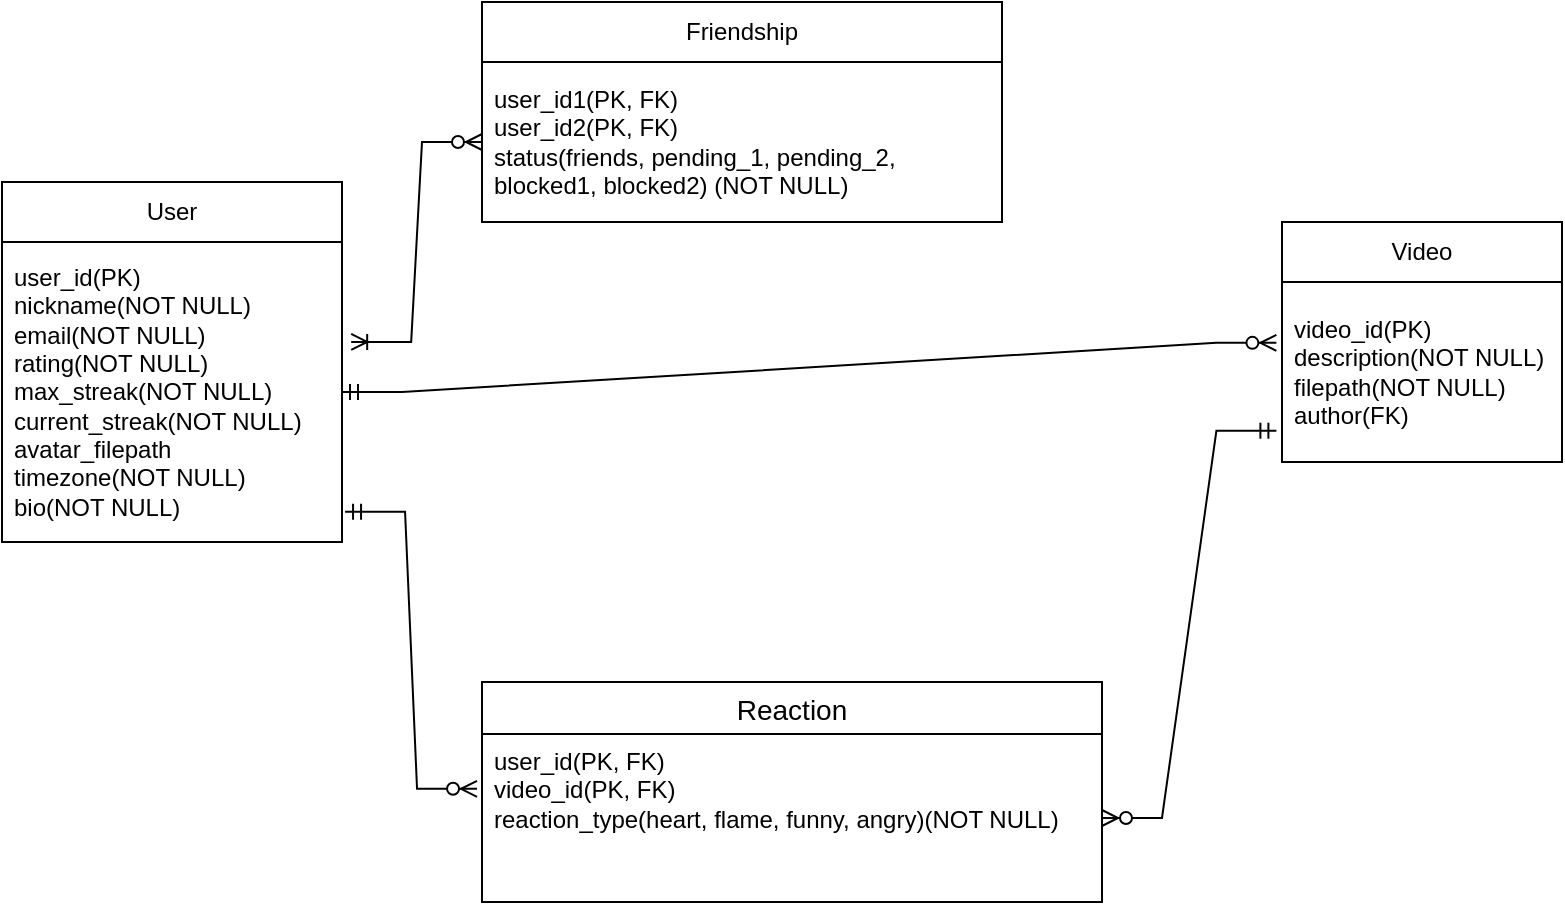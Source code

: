 <mxfile version="28.2.5">
  <diagram name="Страница — 1" id="q_jw5cTExRdz0n0Pm-4d">
    <mxGraphModel dx="1564" dy="475" grid="1" gridSize="10" guides="1" tooltips="1" connect="1" arrows="1" fold="1" page="1" pageScale="1" pageWidth="827" pageHeight="1169" math="0" shadow="0">
      <root>
        <mxCell id="0" />
        <mxCell id="1" parent="0" />
        <mxCell id="zp75zalI9xQkN-Zas0N3-2" value="User" style="swimlane;fontStyle=0;childLayout=stackLayout;horizontal=1;startSize=30;horizontalStack=0;resizeParent=1;resizeParentMax=0;resizeLast=0;collapsible=1;marginBottom=0;whiteSpace=wrap;html=1;" parent="1" vertex="1">
          <mxGeometry x="-20" y="150" width="170" height="180" as="geometry" />
        </mxCell>
        <mxCell id="zp75zalI9xQkN-Zas0N3-3" value="user_id(PK)&lt;br&gt;nickname(NOT NULL)&lt;div&gt;email(NOT NULL)&lt;br&gt;rating(NOT NULL)&lt;/div&gt;&lt;div&gt;max_streak(NOT NULL)&lt;/div&gt;&lt;div&gt;current_streak(NOT NULL)&lt;/div&gt;&lt;div&gt;avatar_filepath&lt;br&gt;timezone(NOT NULL)&lt;br&gt;bio(NOT NULL)&lt;/div&gt;" style="text;strokeColor=none;fillColor=none;align=left;verticalAlign=middle;spacingLeft=4;spacingRight=4;overflow=hidden;points=[[0,0.5],[1,0.5]];portConstraint=eastwest;rotatable=0;whiteSpace=wrap;html=1;" parent="zp75zalI9xQkN-Zas0N3-2" vertex="1">
          <mxGeometry y="30" width="170" height="150" as="geometry" />
        </mxCell>
        <mxCell id="zp75zalI9xQkN-Zas0N3-7" value="Friendship" style="swimlane;fontStyle=0;childLayout=stackLayout;horizontal=1;startSize=30;horizontalStack=0;resizeParent=1;resizeParentMax=0;resizeLast=0;collapsible=1;marginBottom=0;whiteSpace=wrap;html=1;" parent="1" vertex="1">
          <mxGeometry x="220" y="60" width="260" height="110" as="geometry" />
        </mxCell>
        <mxCell id="zp75zalI9xQkN-Zas0N3-8" value="user_id1(PK, FK)&lt;div&gt;user_id2(PK, FK)&lt;/div&gt;&lt;div&gt;status(friends, pending_1, pending_2, blocked1, blocked2) (NOT NULL)&lt;/div&gt;" style="text;strokeColor=none;fillColor=none;align=left;verticalAlign=middle;spacingLeft=4;spacingRight=4;overflow=hidden;points=[[0,0.5],[1,0.5]];portConstraint=eastwest;rotatable=0;whiteSpace=wrap;html=1;" parent="zp75zalI9xQkN-Zas0N3-7" vertex="1">
          <mxGeometry y="30" width="260" height="80" as="geometry" />
        </mxCell>
        <mxCell id="CJHXU8OiMX2W7wS14sHt-1" value="Video" style="swimlane;fontStyle=0;childLayout=stackLayout;horizontal=1;startSize=30;horizontalStack=0;resizeParent=1;resizeParentMax=0;resizeLast=0;collapsible=1;marginBottom=0;whiteSpace=wrap;html=1;" parent="1" vertex="1">
          <mxGeometry x="620" y="170" width="140" height="120" as="geometry" />
        </mxCell>
        <mxCell id="CJHXU8OiMX2W7wS14sHt-2" value="&lt;div&gt;video_id(PK)&lt;/div&gt;&lt;div&gt;description(NOT NULL)&lt;/div&gt;&lt;div&gt;filepath(NOT NULL)&lt;/div&gt;&lt;div&gt;author(FK)&lt;/div&gt;" style="text;strokeColor=none;fillColor=none;align=left;verticalAlign=middle;spacingLeft=4;spacingRight=4;overflow=hidden;points=[[0,0.5],[1,0.5]];portConstraint=eastwest;rotatable=0;whiteSpace=wrap;html=1;" parent="CJHXU8OiMX2W7wS14sHt-1" vertex="1">
          <mxGeometry y="30" width="140" height="90" as="geometry" />
        </mxCell>
        <mxCell id="CJHXU8OiMX2W7wS14sHt-9" value="Reaction" style="swimlane;fontStyle=0;childLayout=stackLayout;horizontal=1;startSize=26;horizontalStack=0;resizeParent=1;resizeParentMax=0;resizeLast=0;collapsible=1;marginBottom=0;align=center;fontSize=14;" parent="1" vertex="1">
          <mxGeometry x="220" y="400" width="310" height="110" as="geometry" />
        </mxCell>
        <mxCell id="CJHXU8OiMX2W7wS14sHt-10" value="user_id(PK, FK)&lt;div&gt;video_id(PK, FK)&lt;/div&gt;&lt;div&gt;reaction_type(heart, flame, funny, angry)(NOT NULL)&lt;/div&gt;" style="text;strokeColor=none;fillColor=none;spacingLeft=4;spacingRight=4;overflow=hidden;rotatable=0;points=[[0,0.5],[1,0.5]];portConstraint=eastwest;fontSize=12;whiteSpace=wrap;html=1;" parent="CJHXU8OiMX2W7wS14sHt-9" vertex="1">
          <mxGeometry y="26" width="310" height="84" as="geometry" />
        </mxCell>
        <mxCell id="3Et0o30di1GEEGCfiCrW-1" value="" style="edgeStyle=entityRelationEdgeStyle;fontSize=12;html=1;endArrow=ERzeroToMany;startArrow=ERmandOne;rounded=0;entryX=-0.02;entryY=0.338;entryDx=0;entryDy=0;entryPerimeter=0;exitX=1;exitY=0.5;exitDx=0;exitDy=0;" parent="1" source="zp75zalI9xQkN-Zas0N3-3" target="CJHXU8OiMX2W7wS14sHt-2" edge="1">
          <mxGeometry width="100" height="100" relative="1" as="geometry">
            <mxPoint x="190" y="500" as="sourcePoint" />
            <mxPoint x="290" y="400" as="targetPoint" />
          </mxGeometry>
        </mxCell>
        <mxCell id="3Et0o30di1GEEGCfiCrW-2" value="" style="edgeStyle=entityRelationEdgeStyle;fontSize=12;html=1;endArrow=ERzeroToMany;startArrow=ERmandOne;rounded=0;entryX=1;entryY=0.5;entryDx=0;entryDy=0;exitX=-0.02;exitY=0.827;exitDx=0;exitDy=0;exitPerimeter=0;" parent="1" source="CJHXU8OiMX2W7wS14sHt-2" target="CJHXU8OiMX2W7wS14sHt-10" edge="1">
          <mxGeometry width="100" height="100" relative="1" as="geometry">
            <mxPoint x="440" y="230" as="sourcePoint" />
            <mxPoint x="520" y="160" as="targetPoint" />
          </mxGeometry>
        </mxCell>
        <mxCell id="3Et0o30di1GEEGCfiCrW-3" value="" style="edgeStyle=entityRelationEdgeStyle;fontSize=12;html=1;endArrow=ERzeroToMany;startArrow=ERmandOne;rounded=0;entryX=-0.008;entryY=0.326;entryDx=0;entryDy=0;entryPerimeter=0;exitX=1.009;exitY=0.899;exitDx=0;exitDy=0;exitPerimeter=0;" parent="1" source="zp75zalI9xQkN-Zas0N3-3" target="CJHXU8OiMX2W7wS14sHt-10" edge="1">
          <mxGeometry width="100" height="100" relative="1" as="geometry">
            <mxPoint x="50" y="280" as="sourcePoint" />
            <mxPoint x="150" y="380" as="targetPoint" />
            <Array as="points">
              <mxPoint x="130" y="390" />
            </Array>
          </mxGeometry>
        </mxCell>
        <mxCell id="3Et0o30di1GEEGCfiCrW-4" value="" style="edgeStyle=entityRelationEdgeStyle;fontSize=12;html=1;endArrow=ERoneToMany;startArrow=ERzeroToMany;rounded=0;entryX=1.027;entryY=0.333;entryDx=0;entryDy=0;entryPerimeter=0;exitX=0;exitY=0.5;exitDx=0;exitDy=0;" parent="1" source="zp75zalI9xQkN-Zas0N3-8" target="zp75zalI9xQkN-Zas0N3-3" edge="1">
          <mxGeometry width="100" height="100" relative="1" as="geometry">
            <mxPoint x="270" y="200" as="sourcePoint" />
            <mxPoint x="150" y="80" as="targetPoint" />
          </mxGeometry>
        </mxCell>
      </root>
    </mxGraphModel>
  </diagram>
</mxfile>
